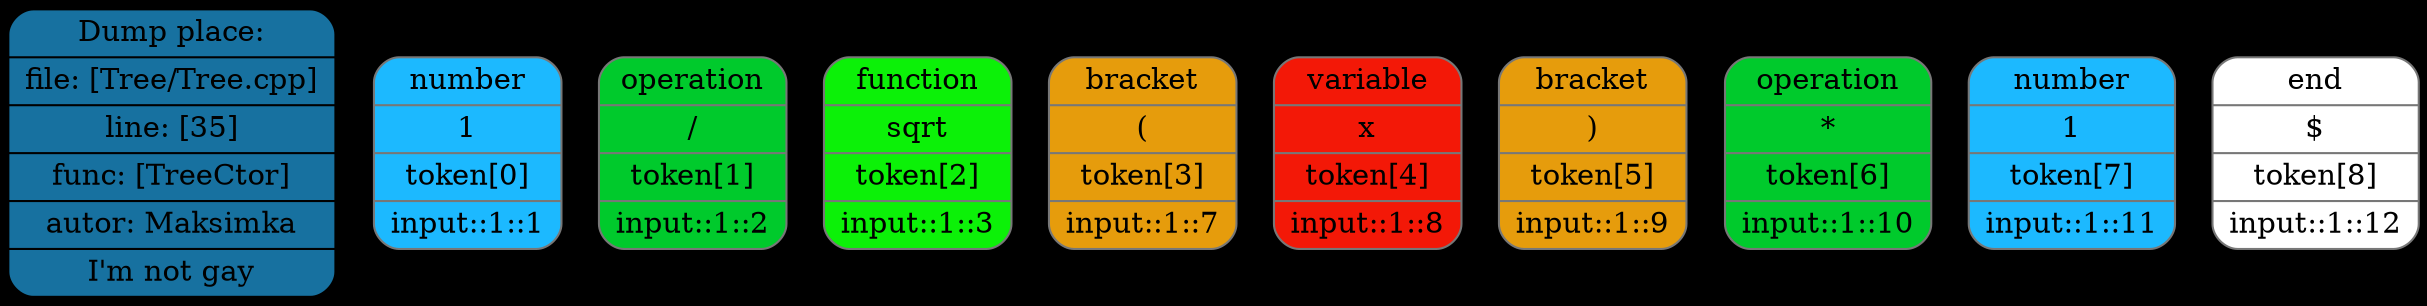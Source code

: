 digraph G{
rankdir=TB
graph [bgcolor="#000000"];
size = "100 5"
place[shape=Mrecord, style=filled, fillcolor="#1771a0", pos="0,1!",label = " { Dump place: | file: [Tree/Tree.cpp] | line: [35] | func: [TreeCtor] | autor: Maksimka | I'm not gay } "color = "#000000"];
token0[shape=Mrecord, style=filled, fillcolor="#1cb9ff",label = " { number | 1 |  token[0] |  input::1::1 } ", color = "#777777"];
token1[shape=Mrecord, style=filled, fillcolor="#00ca2c",label = " { operation | / |  token[1] |  input::1::2 } ", color = "#777777"];
token2[shape=Mrecord, style=filled, fillcolor="#0cf108",label = " { function | sqrt |  token[2] |  input::1::3 } ", color = "#777777"];
token3[shape=Mrecord, style=filled, fillcolor="#e69c0c",label = " { bracket | ( |  token[3] |  input::1::7 } ", color = "#777777"];
token4[shape=Mrecord, style=filled, fillcolor="#f31807",label = " { variable | x |  token[4] |  input::1::8 } ", color = "#777777"];
token5[shape=Mrecord, style=filled, fillcolor="#e69c0c",label = " { bracket | ) |  token[5] |  input::1::9 } ", color = "#777777"];
token6[shape=Mrecord, style=filled, fillcolor="#00ca2c",label = " { operation | * |  token[6] |  input::1::10 } ", color = "#777777"];
token7[shape=Mrecord, style=filled, fillcolor="#1cb9ff",label = " { number | 1 |  token[7] |  input::1::11 } ", color = "#777777"];
token8[shape=Mrecord, style=filled, fillcolor="#ffffff",label = " { end | $ |  token[8] |  input::1::12 } ", color = "#777777"];
}
